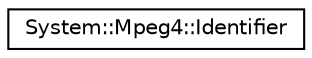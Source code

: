 digraph G
{
  edge [fontname="Helvetica",fontsize="10",labelfontname="Helvetica",labelfontsize="10"];
  node [fontname="Helvetica",fontsize="10",shape=record];
  rankdir="LR";
  Node1 [label="System::Mpeg4::Identifier",height=0.2,width=0.4,color="black", fillcolor="white", style="filled",URL="$class_system_1_1_mpeg4_1_1_identifier.html"];
}
